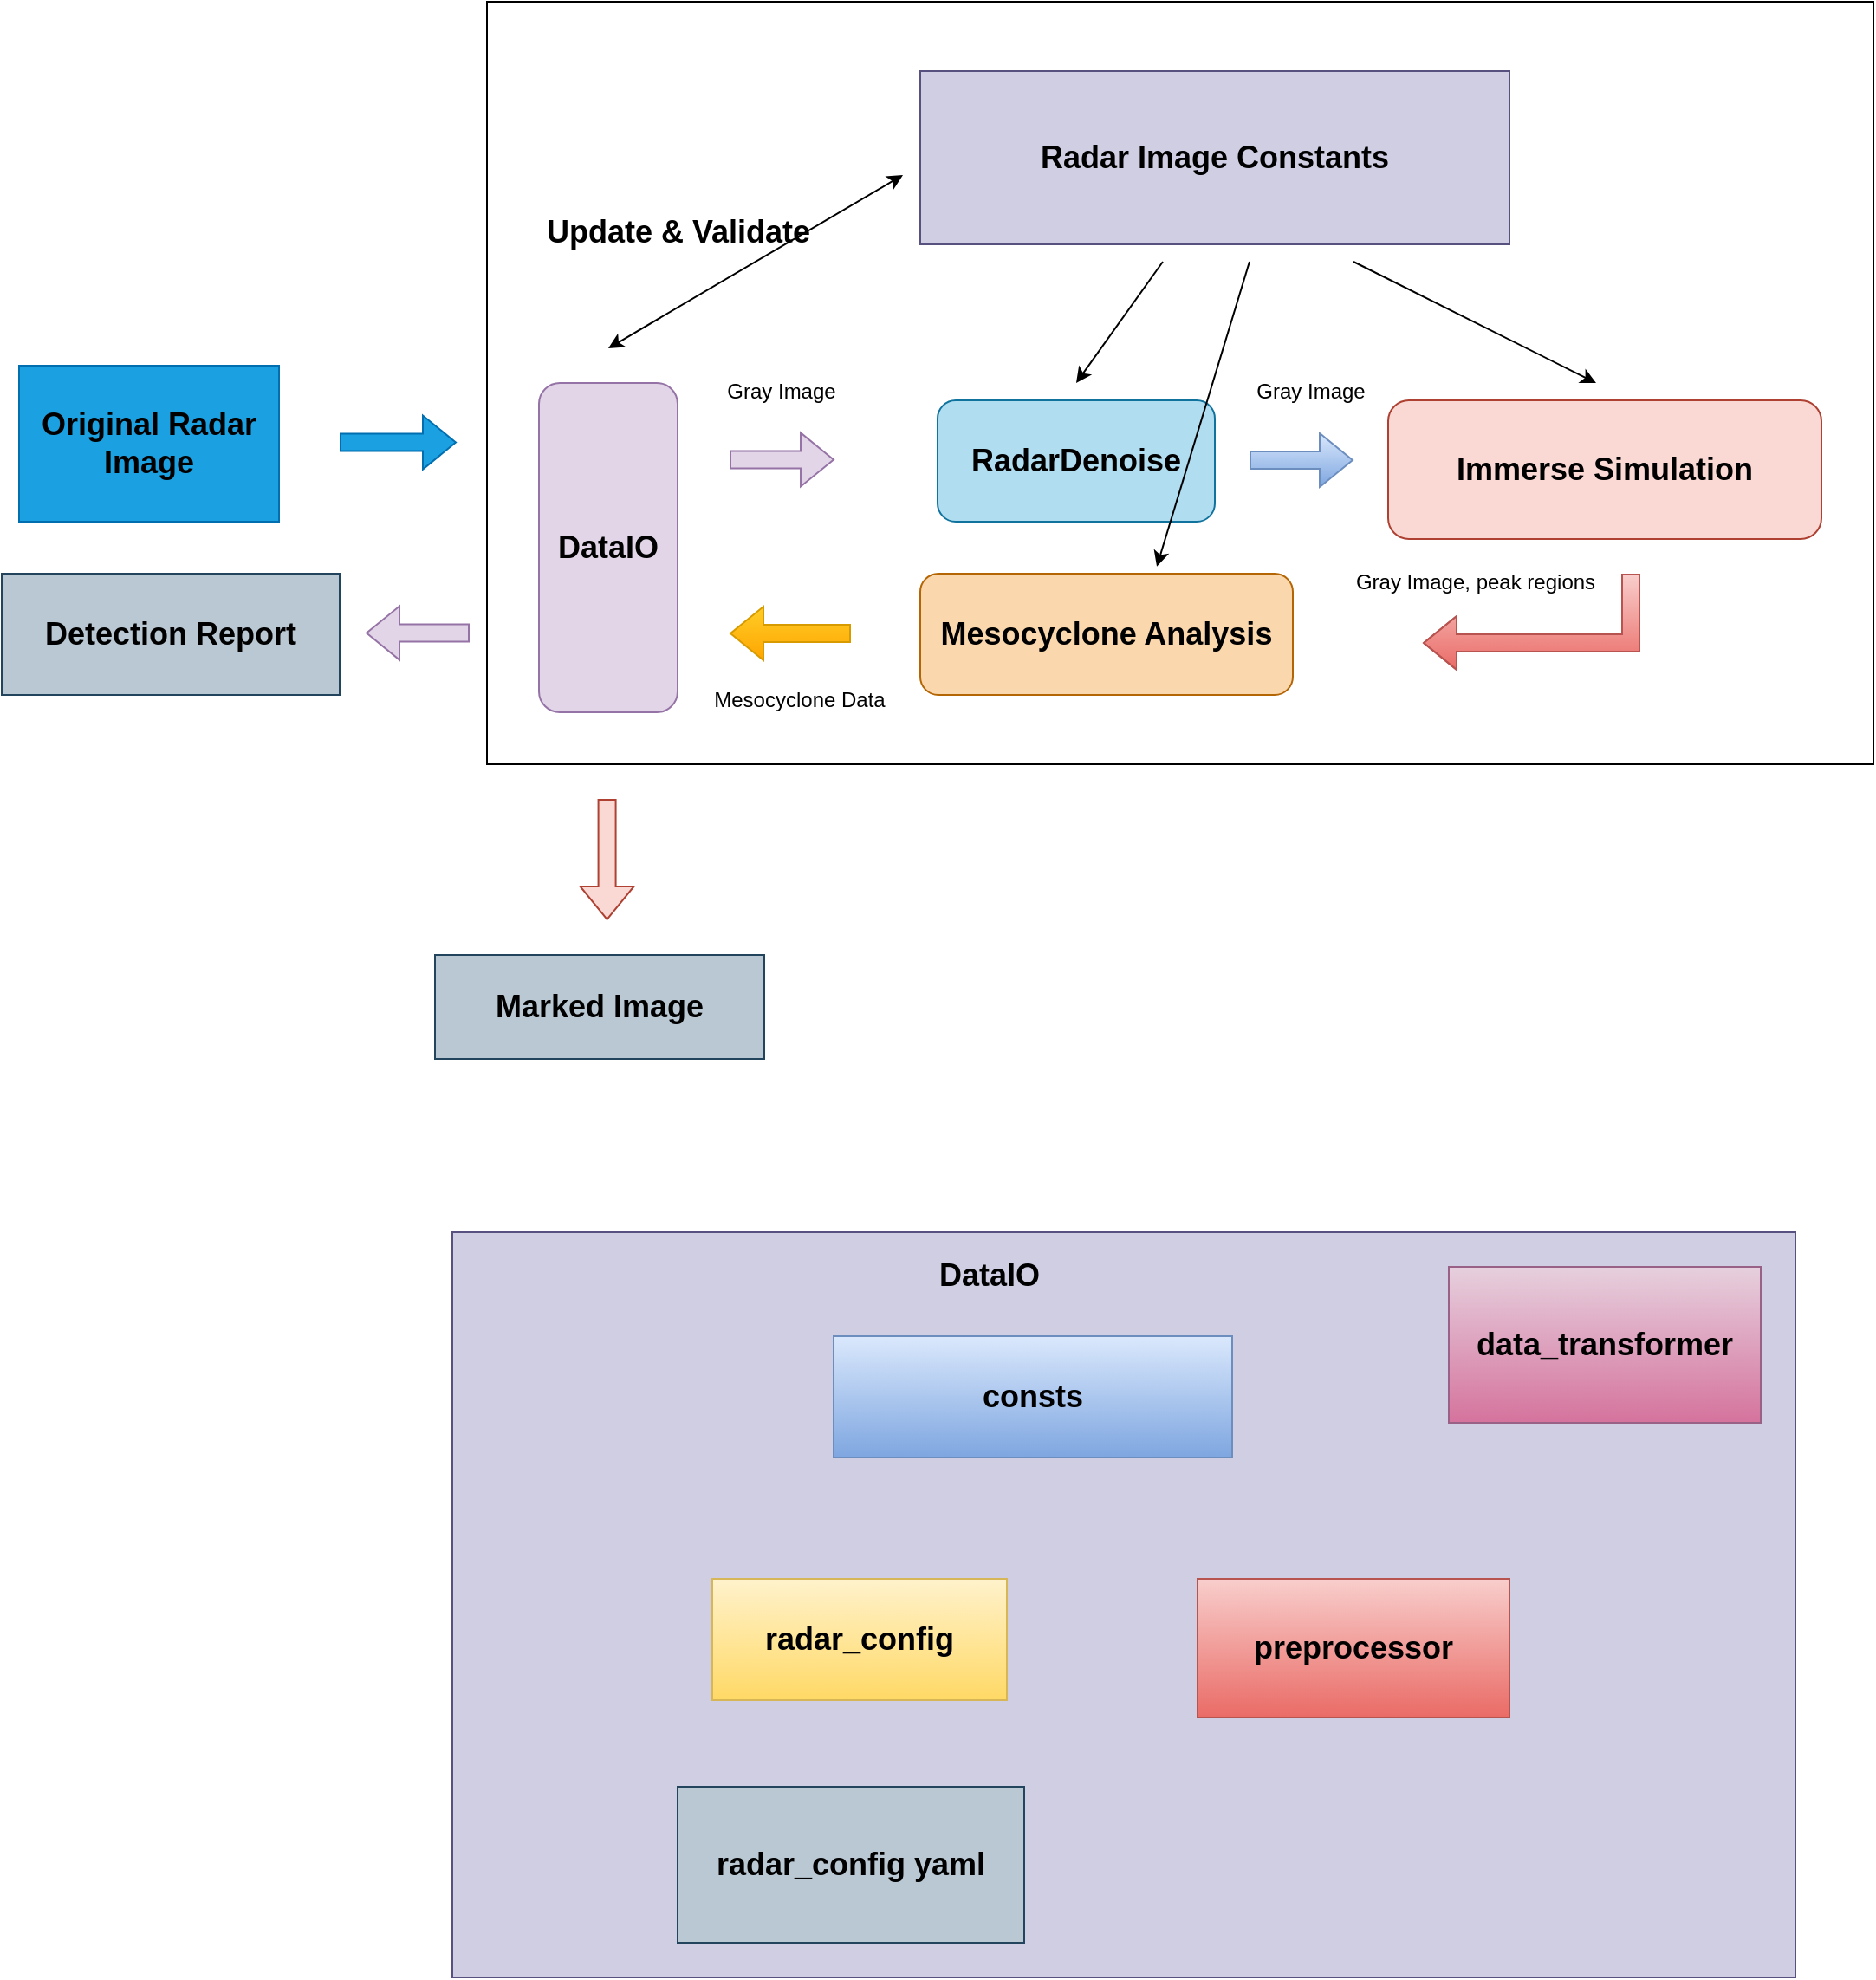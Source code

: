 <mxfile version="26.0.16">
  <diagram name="第 1 页" id="myxBicJwIYdCS8k_YzC-">
    <mxGraphModel dx="934" dy="665" grid="1" gridSize="10" guides="1" tooltips="1" connect="1" arrows="1" fold="1" page="1" pageScale="1" pageWidth="2339" pageHeight="3300" math="0" shadow="0">
      <root>
        <mxCell id="0" />
        <mxCell id="1" parent="0" />
        <mxCell id="2TrYTWXH77MjPTTfizYe-10" value="" style="rounded=0;whiteSpace=wrap;html=1;" parent="1" vertex="1">
          <mxGeometry x="290" y="710" width="800" height="440" as="geometry" />
        </mxCell>
        <mxCell id="2TrYTWXH77MjPTTfizYe-11" value="&lt;b&gt;&lt;font style=&quot;font-size: 18px; color: rgb(0, 0, 0);&quot;&gt;RadarDenoise&lt;/font&gt;&lt;/b&gt;" style="rounded=1;whiteSpace=wrap;html=1;fillColor=#b1ddf0;strokeColor=#10739e;" parent="1" vertex="1">
          <mxGeometry x="550" y="940" width="160" height="70" as="geometry" />
        </mxCell>
        <mxCell id="2TrYTWXH77MjPTTfizYe-12" value="&lt;b&gt;&lt;font style=&quot;font-size: 18px; color: rgb(0, 0, 0);&quot;&gt;Original Radar Image&lt;/font&gt;&lt;/b&gt;" style="rounded=0;whiteSpace=wrap;html=1;fillColor=#1ba1e2;strokeColor=#006EAF;fontColor=#ffffff;" parent="1" vertex="1">
          <mxGeometry x="20" y="920" width="150" height="90" as="geometry" />
        </mxCell>
        <mxCell id="2TrYTWXH77MjPTTfizYe-13" value="&lt;font style=&quot;font-size: 18px; color: rgb(0, 0, 0);&quot;&gt;&lt;b&gt;Immerse Simulation&lt;/b&gt;&lt;/font&gt;" style="rounded=1;whiteSpace=wrap;html=1;fillColor=#fad9d5;strokeColor=#ae4132;" parent="1" vertex="1">
          <mxGeometry x="810" y="940" width="250" height="80" as="geometry" />
        </mxCell>
        <mxCell id="2TrYTWXH77MjPTTfizYe-14" value="&lt;b&gt;&lt;font style=&quot;font-size: 18px; color: rgb(0, 0, 0);&quot;&gt;Mesocyclone Analysis&lt;/font&gt;&lt;/b&gt;" style="rounded=1;whiteSpace=wrap;html=1;fillColor=#fad7ac;strokeColor=#b46504;" parent="1" vertex="1">
          <mxGeometry x="540" y="1040" width="215" height="70" as="geometry" />
        </mxCell>
        <mxCell id="2TrYTWXH77MjPTTfizYe-15" value="&lt;b&gt;&lt;font style=&quot;font-size: 18px; color: rgb(0, 0, 0);&quot;&gt;Detection Report&lt;/font&gt;&lt;/b&gt;" style="rounded=0;whiteSpace=wrap;html=1;fillColor=#bac8d3;strokeColor=#23445d;" parent="1" vertex="1">
          <mxGeometry x="10" y="1040" width="195" height="70" as="geometry" />
        </mxCell>
        <mxCell id="2TrYTWXH77MjPTTfizYe-16" value="" style="shape=flexArrow;endArrow=classic;html=1;rounded=0;fillColor=#e1d5e7;strokeColor=#9673a6;" parent="1" edge="1">
          <mxGeometry width="50" height="50" relative="1" as="geometry">
            <mxPoint x="430" y="974.23" as="sourcePoint" />
            <mxPoint x="490.5" y="974.23" as="targetPoint" />
          </mxGeometry>
        </mxCell>
        <mxCell id="2TrYTWXH77MjPTTfizYe-17" value="" style="shape=flexArrow;endArrow=classic;html=1;rounded=0;fillColor=#dae8fc;gradientColor=#7ea6e0;strokeColor=#6c8ebf;" parent="1" edge="1">
          <mxGeometry width="50" height="50" relative="1" as="geometry">
            <mxPoint x="730" y="974.5" as="sourcePoint" />
            <mxPoint x="790" y="974.5" as="targetPoint" />
          </mxGeometry>
        </mxCell>
        <mxCell id="2TrYTWXH77MjPTTfizYe-18" value="" style="shape=flexArrow;endArrow=classic;html=1;rounded=0;fillColor=#f8cecc;gradientColor=#ea6b66;strokeColor=#b85450;" parent="1" edge="1">
          <mxGeometry width="50" height="50" relative="1" as="geometry">
            <mxPoint x="950" y="1040" as="sourcePoint" />
            <mxPoint x="830" y="1080" as="targetPoint" />
            <Array as="points">
              <mxPoint x="950" y="1080" />
            </Array>
          </mxGeometry>
        </mxCell>
        <mxCell id="2TrYTWXH77MjPTTfizYe-19" value="" style="shape=flexArrow;endArrow=classic;html=1;rounded=0;fillColor=#ffcd28;gradientColor=#ffa500;strokeColor=#d79b00;" parent="1" edge="1">
          <mxGeometry width="50" height="50" relative="1" as="geometry">
            <mxPoint x="500" y="1074.5" as="sourcePoint" />
            <mxPoint x="430" y="1074.5" as="targetPoint" />
          </mxGeometry>
        </mxCell>
        <mxCell id="2TrYTWXH77MjPTTfizYe-20" value="" style="shape=flexArrow;endArrow=classic;html=1;rounded=0;fillColor=#1ba1e2;strokeColor=#006EAF;" parent="1" edge="1">
          <mxGeometry width="50" height="50" relative="1" as="geometry">
            <mxPoint x="205" y="964.29" as="sourcePoint" />
            <mxPoint x="272.5" y="964.29" as="targetPoint" />
          </mxGeometry>
        </mxCell>
        <mxCell id="2TrYTWXH77MjPTTfizYe-21" value="&lt;font style=&quot;font-size: 18px; color: rgb(0, 0, 0);&quot;&gt;&lt;b style=&quot;&quot;&gt;DataIO&lt;/b&gt;&lt;/font&gt;" style="rounded=1;whiteSpace=wrap;html=1;fillColor=#e1d5e7;strokeColor=#9673a6;" parent="1" vertex="1">
          <mxGeometry x="320" y="930" width="80" height="190" as="geometry" />
        </mxCell>
        <mxCell id="2TrYTWXH77MjPTTfizYe-22" value="" style="shape=flexArrow;endArrow=classic;html=1;rounded=0;fillColor=#e1d5e7;strokeColor=#9673a6;" parent="1" edge="1">
          <mxGeometry width="50" height="50" relative="1" as="geometry">
            <mxPoint x="280" y="1074.29" as="sourcePoint" />
            <mxPoint x="220" y="1074.29" as="targetPoint" />
          </mxGeometry>
        </mxCell>
        <mxCell id="2TrYTWXH77MjPTTfizYe-23" value="Gray Image" style="text;html=1;align=center;verticalAlign=middle;whiteSpace=wrap;rounded=0;" parent="1" vertex="1">
          <mxGeometry x="410" y="920" width="100" height="30" as="geometry" />
        </mxCell>
        <mxCell id="2TrYTWXH77MjPTTfizYe-24" value="Gray Image" style="text;html=1;align=center;verticalAlign=middle;resizable=0;points=[];autosize=1;strokeColor=none;fillColor=none;" parent="1" vertex="1">
          <mxGeometry x="720" y="920" width="90" height="30" as="geometry" />
        </mxCell>
        <mxCell id="2TrYTWXH77MjPTTfizYe-25" value="Gray Image, peak regions" style="text;html=1;align=center;verticalAlign=middle;resizable=0;points=[];autosize=1;strokeColor=none;fillColor=none;" parent="1" vertex="1">
          <mxGeometry x="780" y="1030" width="160" height="30" as="geometry" />
        </mxCell>
        <mxCell id="2TrYTWXH77MjPTTfizYe-26" value="Mesocyclone Data" style="text;html=1;align=center;verticalAlign=middle;resizable=0;points=[];autosize=1;strokeColor=none;fillColor=none;" parent="1" vertex="1">
          <mxGeometry x="410" y="1098" width="120" height="30" as="geometry" />
        </mxCell>
        <mxCell id="2TrYTWXH77MjPTTfizYe-27" value="" style="shape=flexArrow;endArrow=classic;html=1;rounded=0;fillColor=#fad9d5;strokeColor=#ae4132;" parent="1" edge="1">
          <mxGeometry width="50" height="50" relative="1" as="geometry">
            <mxPoint x="359.29" y="1170" as="sourcePoint" />
            <mxPoint x="359.29" y="1240" as="targetPoint" />
          </mxGeometry>
        </mxCell>
        <mxCell id="2TrYTWXH77MjPTTfizYe-28" value="&lt;b&gt;&lt;font style=&quot;font-size: 18px; color: rgb(0, 0, 0);&quot;&gt;Marked Image&lt;/font&gt;&lt;/b&gt;" style="rounded=0;whiteSpace=wrap;html=1;fillColor=#bac8d3;strokeColor=#23445d;" parent="1" vertex="1">
          <mxGeometry x="260" y="1260" width="190" height="60" as="geometry" />
        </mxCell>
        <mxCell id="2TrYTWXH77MjPTTfizYe-29" value="&lt;b&gt;&lt;font style=&quot;font-size: 18px; color: rgb(0, 0, 0);&quot;&gt;Radar Image Constants&lt;/font&gt;&lt;/b&gt;" style="rounded=0;whiteSpace=wrap;html=1;fillColor=#d0cee2;strokeColor=#56517e;" parent="1" vertex="1">
          <mxGeometry x="540" y="750" width="340" height="100" as="geometry" />
        </mxCell>
        <mxCell id="2TrYTWXH77MjPTTfizYe-30" value="" style="endArrow=classic;startArrow=classic;html=1;rounded=0;" parent="1" edge="1">
          <mxGeometry width="50" height="50" relative="1" as="geometry">
            <mxPoint x="360" y="910" as="sourcePoint" />
            <mxPoint x="530" y="810" as="targetPoint" />
          </mxGeometry>
        </mxCell>
        <mxCell id="2TrYTWXH77MjPTTfizYe-31" value="&lt;b&gt;&lt;font style=&quot;font-size: 18px;&quot;&gt;Update &amp;amp; Validate&lt;/font&gt;&lt;/b&gt;" style="text;html=1;align=center;verticalAlign=middle;resizable=0;points=[];autosize=1;strokeColor=none;fillColor=none;" parent="1" vertex="1">
          <mxGeometry x="310" y="823" width="180" height="40" as="geometry" />
        </mxCell>
        <mxCell id="2TrYTWXH77MjPTTfizYe-32" value="" style="endArrow=classic;html=1;rounded=0;" parent="1" edge="1">
          <mxGeometry width="50" height="50" relative="1" as="geometry">
            <mxPoint x="680" y="860" as="sourcePoint" />
            <mxPoint x="630" y="930" as="targetPoint" />
          </mxGeometry>
        </mxCell>
        <mxCell id="2TrYTWXH77MjPTTfizYe-33" value="" style="endArrow=classic;html=1;rounded=0;" parent="1" edge="1">
          <mxGeometry width="50" height="50" relative="1" as="geometry">
            <mxPoint x="790" y="860" as="sourcePoint" />
            <mxPoint x="930" y="930" as="targetPoint" />
          </mxGeometry>
        </mxCell>
        <mxCell id="2TrYTWXH77MjPTTfizYe-34" value="" style="endArrow=classic;html=1;rounded=0;entryX=0.635;entryY=-0.059;entryDx=0;entryDy=0;entryPerimeter=0;" parent="1" target="2TrYTWXH77MjPTTfizYe-14" edge="1">
          <mxGeometry width="50" height="50" relative="1" as="geometry">
            <mxPoint x="730" y="860" as="sourcePoint" />
            <mxPoint x="610" y="1110" as="targetPoint" />
          </mxGeometry>
        </mxCell>
        <mxCell id="mY-y-TRF3l3w2jD6xqVD-1" value="" style="rounded=0;whiteSpace=wrap;html=1;fillColor=#d0cee2;strokeColor=#56517e;" vertex="1" parent="1">
          <mxGeometry x="270" y="1420" width="775" height="430" as="geometry" />
        </mxCell>
        <mxCell id="mY-y-TRF3l3w2jD6xqVD-2" value="&lt;font style=&quot;font-size: 18px; color: rgb(0, 0, 0);&quot;&gt;&lt;b&gt;DataIO&lt;/b&gt;&lt;/font&gt;" style="text;html=1;align=center;verticalAlign=middle;whiteSpace=wrap;rounded=0;" vertex="1" parent="1">
          <mxGeometry x="550" y="1430" width="60" height="30" as="geometry" />
        </mxCell>
        <mxCell id="mY-y-TRF3l3w2jD6xqVD-3" value="&lt;b&gt;&lt;font style=&quot;font-size: 18px; color: rgb(0, 0, 0);&quot;&gt;consts&lt;/font&gt;&lt;/b&gt;" style="rounded=0;whiteSpace=wrap;html=1;fillColor=#dae8fc;strokeColor=#6c8ebf;gradientColor=#7ea6e0;" vertex="1" parent="1">
          <mxGeometry x="490" y="1480" width="230" height="70" as="geometry" />
        </mxCell>
        <mxCell id="mY-y-TRF3l3w2jD6xqVD-4" value="&lt;font style=&quot;font-size: 18px; color: rgb(0, 0, 0);&quot;&gt;&lt;b&gt;radar_config&lt;/b&gt;&lt;/font&gt;" style="rounded=0;whiteSpace=wrap;html=1;fillColor=#fff2cc;strokeColor=#d6b656;gradientColor=#ffd966;" vertex="1" parent="1">
          <mxGeometry x="420" y="1620" width="170" height="70" as="geometry" />
        </mxCell>
        <mxCell id="mY-y-TRF3l3w2jD6xqVD-5" value="&lt;b&gt;&lt;font style=&quot;font-size: 18px; color: rgb(0, 0, 0);&quot;&gt;data_transformer&lt;/font&gt;&lt;/b&gt;" style="rounded=0;whiteSpace=wrap;html=1;fillColor=#e6d0de;strokeColor=#996185;gradientColor=#d5739d;" vertex="1" parent="1">
          <mxGeometry x="845" y="1440" width="180" height="90" as="geometry" />
        </mxCell>
        <mxCell id="mY-y-TRF3l3w2jD6xqVD-6" value="&lt;b&gt;&lt;font style=&quot;font-size: 18px; color: rgb(0, 0, 0);&quot;&gt;preprocessor&lt;/font&gt;&lt;/b&gt;" style="rounded=0;whiteSpace=wrap;html=1;fillColor=#f8cecc;strokeColor=#b85450;gradientColor=#ea6b66;" vertex="1" parent="1">
          <mxGeometry x="700" y="1620" width="180" height="80" as="geometry" />
        </mxCell>
        <mxCell id="mY-y-TRF3l3w2jD6xqVD-7" value="&lt;b&gt;&lt;font style=&quot;font-size: 18px; color: rgb(0, 0, 0);&quot;&gt;radar_config yaml&lt;/font&gt;&lt;/b&gt;" style="rounded=0;whiteSpace=wrap;html=1;fillColor=#bac8d3;strokeColor=#23445d;" vertex="1" parent="1">
          <mxGeometry x="400" y="1740" width="200" height="90" as="geometry" />
        </mxCell>
      </root>
    </mxGraphModel>
  </diagram>
</mxfile>
